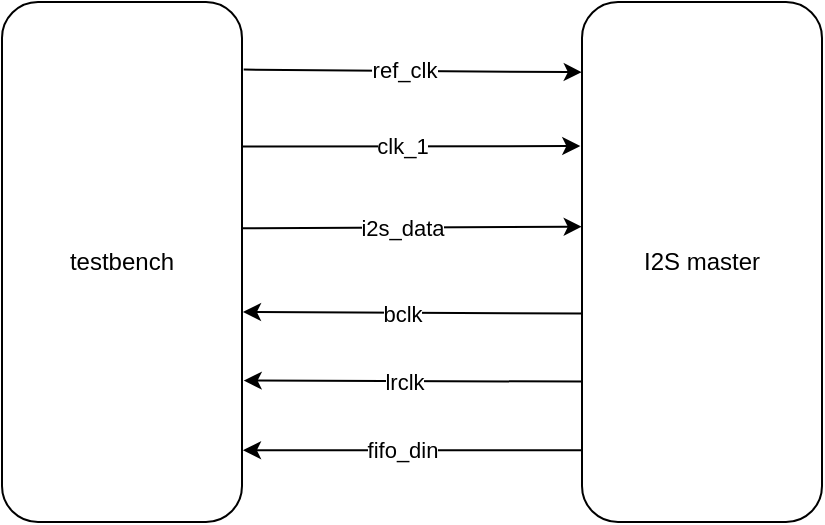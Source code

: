 <mxfile>
    <diagram id="mMseAlCe6s3HTddlmQkX" name="Page-1">
        <mxGraphModel dx="472" dy="328" grid="1" gridSize="10" guides="1" tooltips="1" connect="1" arrows="1" fold="1" page="1" pageScale="1" pageWidth="1169" pageHeight="827" math="0" shadow="0">
            <root>
                <mxCell id="0"/>
                <mxCell id="1" parent="0"/>
                <mxCell id="4" style="edgeStyle=none;html=1;exitX=1.007;exitY=0.13;exitDx=0;exitDy=0;entryX=-0.001;entryY=0.135;entryDx=0;entryDy=0;exitPerimeter=0;entryPerimeter=0;" edge="1" parent="1" source="2" target="3">
                    <mxGeometry relative="1" as="geometry"/>
                </mxCell>
                <mxCell id="9" value="ref_clk" style="edgeLabel;html=1;align=center;verticalAlign=middle;resizable=0;points=[];" vertex="1" connectable="0" parent="4">
                    <mxGeometry x="0.045" y="1" relative="1" as="geometry">
                        <mxPoint x="-9" as="offset"/>
                    </mxGeometry>
                </mxCell>
                <mxCell id="5" style="edgeStyle=none;html=1;entryX=-0.007;entryY=0.277;entryDx=0;entryDy=0;exitX=1.004;exitY=0.278;exitDx=0;exitDy=0;exitPerimeter=0;entryPerimeter=0;" edge="1" parent="1" source="2" target="3">
                    <mxGeometry relative="1" as="geometry"/>
                </mxCell>
                <mxCell id="10" value="clk_1" style="edgeLabel;html=1;align=center;verticalAlign=middle;resizable=0;points=[];" vertex="1" connectable="0" parent="5">
                    <mxGeometry x="-0.061" relative="1" as="geometry">
                        <mxPoint as="offset"/>
                    </mxGeometry>
                </mxCell>
                <mxCell id="6" style="edgeStyle=none;html=1;exitX=0.997;exitY=0.435;exitDx=0;exitDy=0;entryX=-0.001;entryY=0.432;entryDx=0;entryDy=0;exitPerimeter=0;entryPerimeter=0;" edge="1" parent="1" source="2" target="3">
                    <mxGeometry relative="1" as="geometry"/>
                </mxCell>
                <mxCell id="11" value="i2s_data" style="edgeLabel;html=1;align=center;verticalAlign=middle;resizable=0;points=[];" vertex="1" connectable="0" parent="6">
                    <mxGeometry x="-0.059" relative="1" as="geometry">
                        <mxPoint as="offset"/>
                    </mxGeometry>
                </mxCell>
                <mxCell id="2" value="testbench" style="rounded=1;whiteSpace=wrap;html=1;" vertex="1" parent="1">
                    <mxGeometry x="200" y="300" width="120" height="260" as="geometry"/>
                </mxCell>
                <mxCell id="7" style="edgeStyle=none;html=1;exitX=0.005;exitY=0.73;exitDx=0;exitDy=0;entryX=1.007;entryY=0.728;entryDx=0;entryDy=0;entryPerimeter=0;exitPerimeter=0;" edge="1" parent="1" source="3" target="2">
                    <mxGeometry relative="1" as="geometry"/>
                </mxCell>
                <mxCell id="13" value="lrclk" style="edgeLabel;html=1;align=center;verticalAlign=middle;resizable=0;points=[];" vertex="1" connectable="0" parent="7">
                    <mxGeometry x="0.063" relative="1" as="geometry">
                        <mxPoint as="offset"/>
                    </mxGeometry>
                </mxCell>
                <mxCell id="8" style="edgeStyle=none;html=1;entryX=1.004;entryY=0.596;entryDx=0;entryDy=0;exitX=0.005;exitY=0.599;exitDx=0;exitDy=0;entryPerimeter=0;exitPerimeter=0;" edge="1" parent="1" source="3" target="2">
                    <mxGeometry relative="1" as="geometry">
                        <mxPoint x="480" y="430" as="sourcePoint"/>
                    </mxGeometry>
                </mxCell>
                <mxCell id="12" value="bclk" style="edgeLabel;html=1;align=center;verticalAlign=middle;resizable=0;points=[];" vertex="1" connectable="0" parent="8">
                    <mxGeometry x="-0.113" relative="1" as="geometry">
                        <mxPoint x="-15" as="offset"/>
                    </mxGeometry>
                </mxCell>
                <mxCell id="14" style="edgeStyle=none;html=1;exitX=0.012;exitY=0.862;exitDx=0;exitDy=0;entryX=1.004;entryY=0.862;entryDx=0;entryDy=0;entryPerimeter=0;exitPerimeter=0;" edge="1" parent="1" source="3" target="2">
                    <mxGeometry relative="1" as="geometry"/>
                </mxCell>
                <mxCell id="15" value="fifo_din" style="edgeLabel;html=1;align=center;verticalAlign=middle;resizable=0;points=[];" vertex="1" connectable="0" parent="14">
                    <mxGeometry x="-0.068" relative="1" as="geometry">
                        <mxPoint x="-12" as="offset"/>
                    </mxGeometry>
                </mxCell>
                <mxCell id="3" value="I2S master" style="rounded=1;whiteSpace=wrap;html=1;" vertex="1" parent="1">
                    <mxGeometry x="490" y="300" width="120" height="260" as="geometry"/>
                </mxCell>
            </root>
        </mxGraphModel>
    </diagram>
</mxfile>